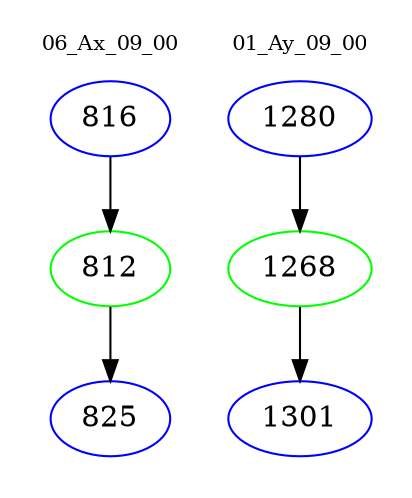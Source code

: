 digraph{
subgraph cluster_0 {
color = white
label = "06_Ax_09_00";
fontsize=10;
T0_816 [label="816", color="blue"]
T0_816 -> T0_812 [color="black"]
T0_812 [label="812", color="green"]
T0_812 -> T0_825 [color="black"]
T0_825 [label="825", color="blue"]
}
subgraph cluster_1 {
color = white
label = "01_Ay_09_00";
fontsize=10;
T1_1280 [label="1280", color="blue"]
T1_1280 -> T1_1268 [color="black"]
T1_1268 [label="1268", color="green"]
T1_1268 -> T1_1301 [color="black"]
T1_1301 [label="1301", color="blue"]
}
}
